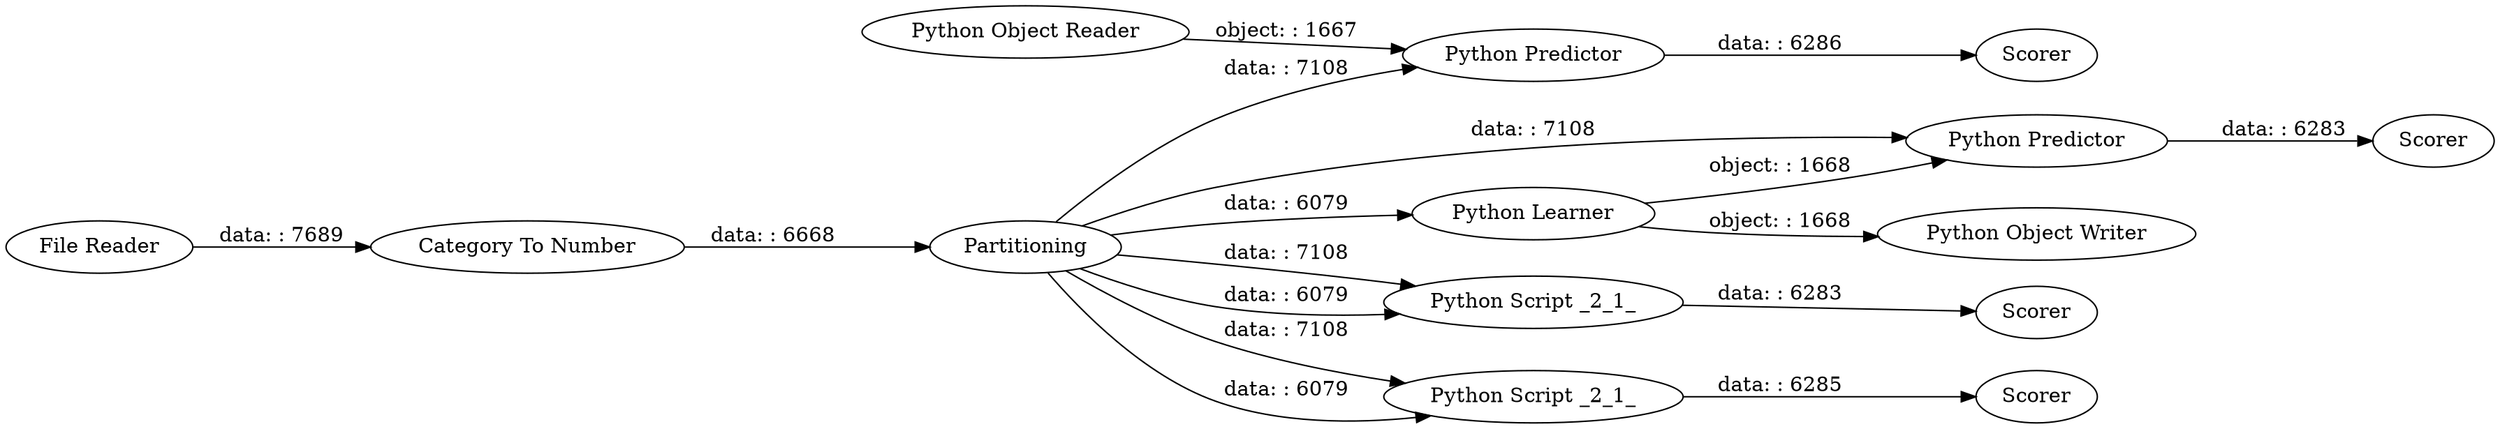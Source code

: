 digraph {
	"1258280458537043313_3" [label="File Reader"]
	"1258280458537043313_9" [label=Scorer]
	"1258280458537043313_12" [label="Python Object Writer"]
	"1258280458537043313_5" [label=Partitioning]
	"1258280458537043313_15" [label="Python Predictor"]
	"1258280458537043313_10" [label=Scorer]
	"1258280458537043313_8" [label="Python Predictor"]
	"1258280458537043313_13" [label="Python Object Reader"]
	"1258280458537043313_6" [label="Category To Number"]
	"1258280458537043313_14" [label=Scorer]
	"1258280458537043313_7" [label="Python Learner"]
	"1258280458537043313_19" [label=Scorer]
	"1258280458537043313_18" [label="Python Script _2_1_"]
	"1258280458537043313_4" [label="Python Script _2_1_"]
	"1258280458537043313_18" -> "1258280458537043313_19" [label="data: : 6283"]
	"1258280458537043313_8" -> "1258280458537043313_10" [label="data: : 6283"]
	"1258280458537043313_6" -> "1258280458537043313_5" [label="data: : 6668"]
	"1258280458537043313_5" -> "1258280458537043313_15" [label="data: : 7108"]
	"1258280458537043313_5" -> "1258280458537043313_4" [label="data: : 7108"]
	"1258280458537043313_5" -> "1258280458537043313_7" [label="data: : 6079"]
	"1258280458537043313_5" -> "1258280458537043313_18" [label="data: : 7108"]
	"1258280458537043313_13" -> "1258280458537043313_15" [label="object: : 1667"]
	"1258280458537043313_4" -> "1258280458537043313_9" [label="data: : 6285"]
	"1258280458537043313_3" -> "1258280458537043313_6" [label="data: : 7689"]
	"1258280458537043313_5" -> "1258280458537043313_4" [label="data: : 6079"]
	"1258280458537043313_5" -> "1258280458537043313_8" [label="data: : 7108"]
	"1258280458537043313_15" -> "1258280458537043313_14" [label="data: : 6286"]
	"1258280458537043313_7" -> "1258280458537043313_8" [label="object: : 1668"]
	"1258280458537043313_5" -> "1258280458537043313_18" [label="data: : 6079"]
	"1258280458537043313_7" -> "1258280458537043313_12" [label="object: : 1668"]
	rankdir=LR
}
